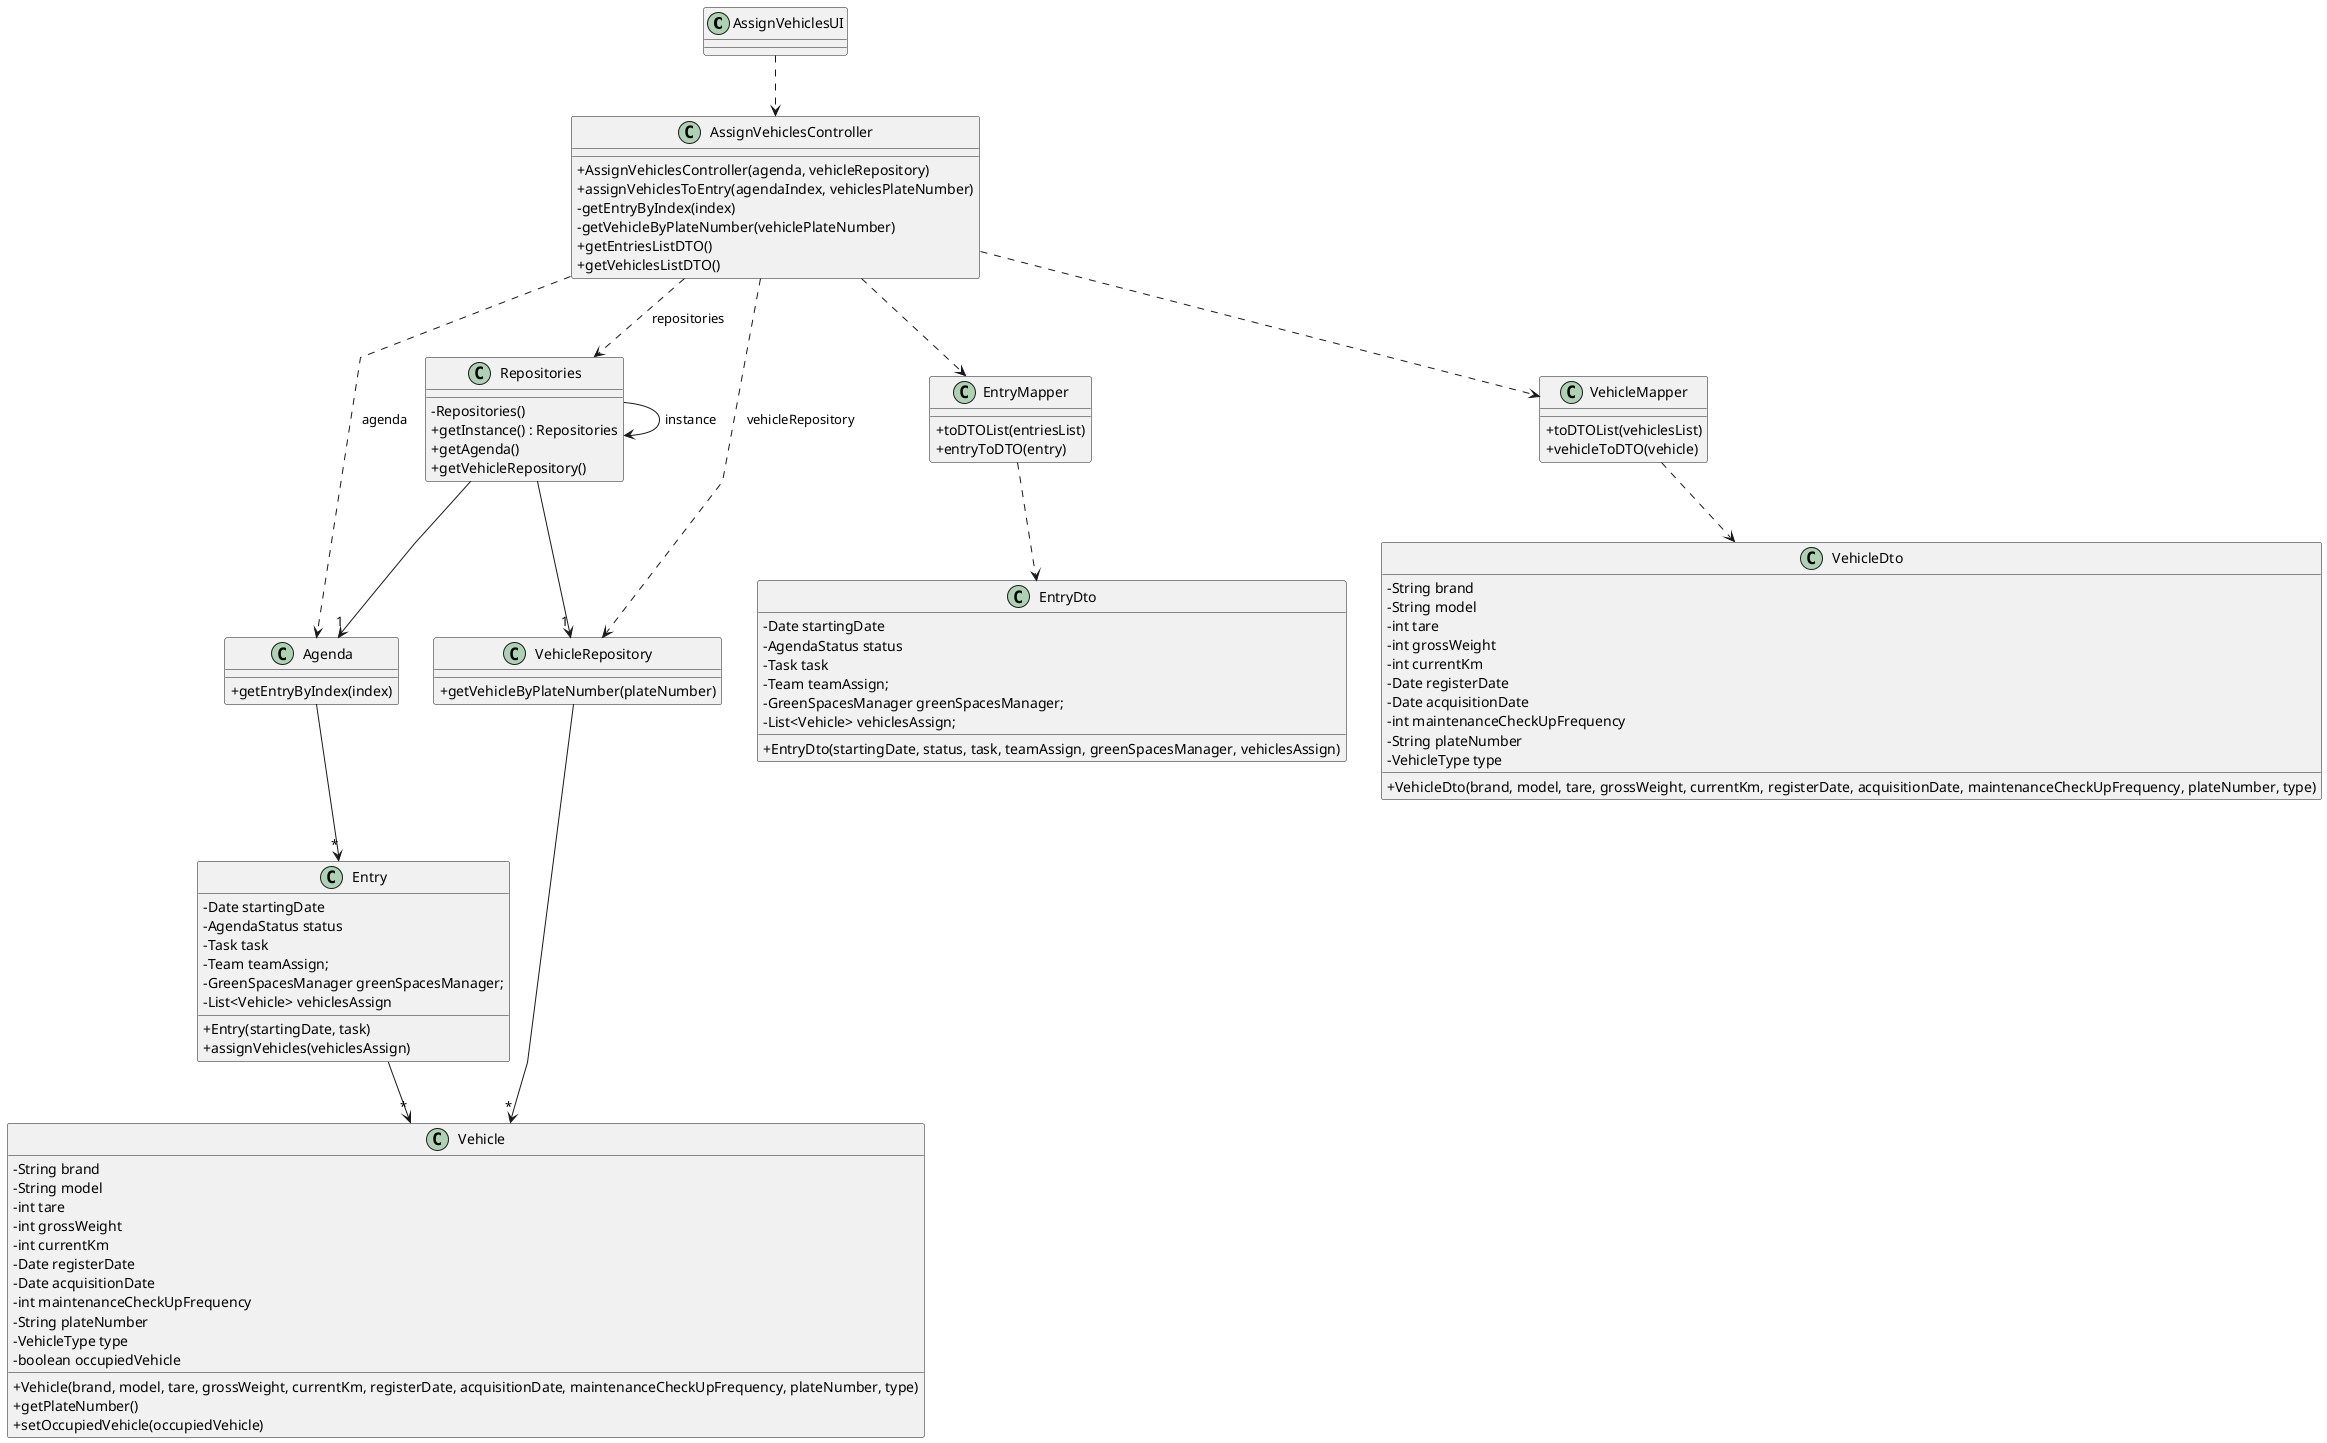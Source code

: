 @startuml
'skinparam monochrome true
skinparam packageStyle rectangle
skinparam shadowing false
skinparam linetype polyline
'skinparam linetype orto

skinparam classAttributeIconSize 0

'left to right direction

class AssignVehiclesUI {
}

class AssignVehiclesController {
    +AssignVehiclesController(agenda, vehicleRepository)
    +assignVehiclesToEntry(agendaIndex, vehiclesPlateNumber)
    -getEntryByIndex(index)
    -getVehicleByPlateNumber(vehiclePlateNumber)
    +getEntriesListDTO()
    +getVehiclesListDTO()
}

class Agenda {
    +getEntryByIndex(index)
}

class Entry {
    -Date startingDate
    -AgendaStatus status
    -Task task
    -Team teamAssign;
    -GreenSpacesManager greenSpacesManager;
    -List<Vehicle> vehiclesAssign
    +Entry(startingDate, task)
    +assignVehicles(vehiclesAssign)
}

class VehicleRepository {
    +getVehicleByPlateNumber(plateNumber)
}

class Vehicle {
    -String brand
    -String model
    -int tare
    -int grossWeight
    -int currentKm
    -Date registerDate
    -Date acquisitionDate
    -int maintenanceCheckUpFrequency
    -String plateNumber
    -VehicleType type
    -boolean occupiedVehicle
    +Vehicle(brand, model, tare, grossWeight, currentKm, registerDate, acquisitionDate, maintenanceCheckUpFrequency, plateNumber, type)
    +getPlateNumber()
    +setOccupiedVehicle(occupiedVehicle)
}

class Repositories {
    - Repositories()
    + getInstance() : Repositories
    + getAgenda()
    + getVehicleRepository()
}

class EntryDto {
    -Date startingDate
    -AgendaStatus status
    -Task task
    -Team teamAssign;
    -GreenSpacesManager greenSpacesManager;
    -List<Vehicle> vehiclesAssign;
    +EntryDto(startingDate, status, task, teamAssign, greenSpacesManager, vehiclesAssign)
}

class EntryMapper {
    +toDTOList(entriesList)
    +entryToDTO(entry)
}

class VehicleDto {
    -String brand
    -String model
    -int tare
    -int grossWeight
    -int currentKm
    -Date registerDate
    -Date acquisitionDate
    -int maintenanceCheckUpFrequency
    -String plateNumber
    -VehicleType type
    +VehicleDto(brand, model, tare, grossWeight, currentKm, registerDate, acquisitionDate, maintenanceCheckUpFrequency, plateNumber, type)
}

class VehicleMapper {
    +toDTOList(vehiclesList)
    +vehicleToDTO(vehicle)
}

AssignVehiclesUI ..> AssignVehiclesController
AssignVehiclesController ..> Repositories: repositories
AssignVehiclesController ..> Agenda: agenda
AssignVehiclesController ..> VehicleRepository: vehicleRepository
Repositories --> Repositories: instance
Repositories --> "1" Agenda
Repositories --> "1" VehicleRepository
Agenda --> "*" Entry
VehicleRepository --> "*" Vehicle
Entry --> "*" Vehicle
AssignVehiclesController ..> VehicleMapper
VehicleMapper ..> VehicleDto
AssignVehiclesController ..> EntryMapper
EntryMapper ..> EntryDto

@enduml